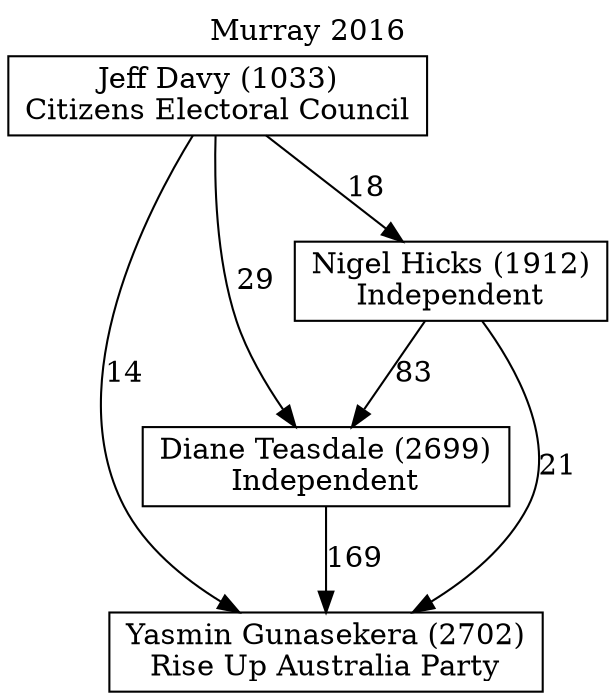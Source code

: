 // House preference flow
digraph "Yasmin Gunasekera (2702)_Murray_2016" {
	graph [label="Murray 2016" labelloc=t mclimit=10]
	node [shape=box]
	"Yasmin Gunasekera (2702)" [label="Yasmin Gunasekera (2702)
Rise Up Australia Party"]
	"Diane Teasdale (2699)" [label="Diane Teasdale (2699)
Independent"]
	"Nigel Hicks (1912)" [label="Nigel Hicks (1912)
Independent"]
	"Jeff Davy (1033)" [label="Jeff Davy (1033)
Citizens Electoral Council"]
	"Diane Teasdale (2699)" -> "Yasmin Gunasekera (2702)" [label=169]
	"Nigel Hicks (1912)" -> "Diane Teasdale (2699)" [label=83]
	"Jeff Davy (1033)" -> "Nigel Hicks (1912)" [label=18]
	"Nigel Hicks (1912)" -> "Yasmin Gunasekera (2702)" [label=21]
	"Jeff Davy (1033)" -> "Yasmin Gunasekera (2702)" [label=14]
	"Jeff Davy (1033)" -> "Diane Teasdale (2699)" [label=29]
}
